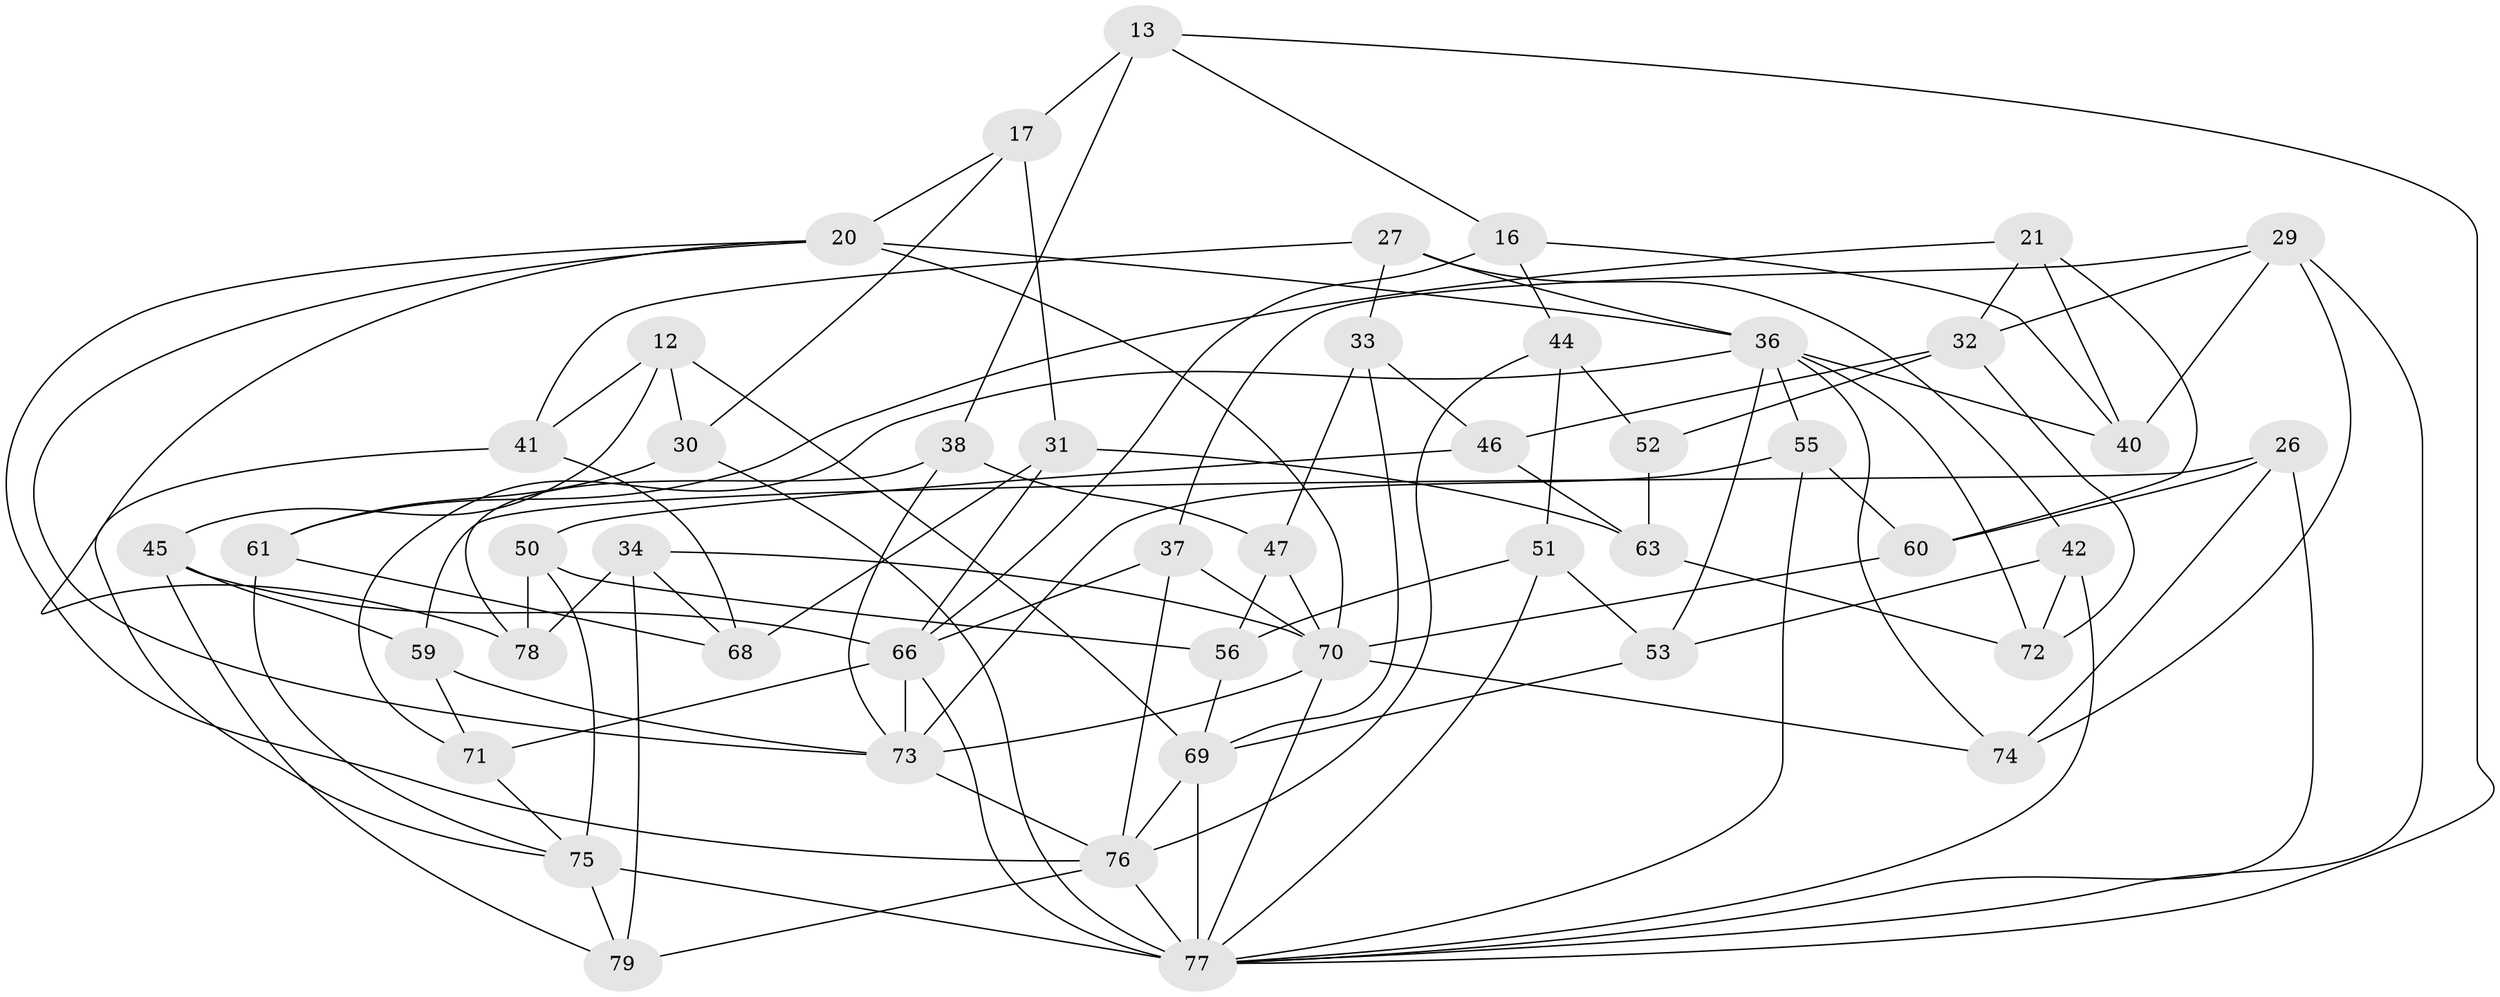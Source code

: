 // original degree distribution, {4: 1.0}
// Generated by graph-tools (version 1.1) at 2025/04/03/04/25 22:04:19]
// undirected, 47 vertices, 110 edges
graph export_dot {
graph [start="1"]
  node [color=gray90,style=filled];
  12;
  13;
  16;
  17;
  20 [super="+14+18"];
  21;
  26;
  27;
  29 [super="+28"];
  30;
  31;
  32 [super="+22"];
  33;
  34;
  36 [super="+25"];
  37;
  38;
  40;
  41;
  42;
  44;
  45;
  46;
  47;
  50;
  51;
  52;
  53;
  55;
  56;
  59;
  60;
  61;
  63;
  66 [super="+2+54"];
  68;
  69 [super="+19+62"];
  70 [super="+67"];
  71;
  72;
  73 [super="+3+10"];
  74;
  75 [super="+39+58"];
  76 [super="+48"];
  77 [super="+65"];
  78;
  79;
  12 -- 30;
  12 -- 45;
  12 -- 41;
  12 -- 69;
  13 -- 38;
  13 -- 17;
  13 -- 16;
  13 -- 77;
  16 -- 40;
  16 -- 44;
  16 -- 66;
  17 -- 30;
  17 -- 31;
  17 -- 20;
  20 -- 76;
  20 -- 73;
  20 -- 78;
  20 -- 36;
  20 -- 70 [weight=3];
  21 -- 61;
  21 -- 40;
  21 -- 60;
  21 -- 32;
  26 -- 60;
  26 -- 59;
  26 -- 74;
  26 -- 77;
  27 -- 33;
  27 -- 36;
  27 -- 42;
  27 -- 41;
  29 -- 77 [weight=2];
  29 -- 74;
  29 -- 37;
  29 -- 32;
  29 -- 40;
  30 -- 61;
  30 -- 77;
  31 -- 63;
  31 -- 68;
  31 -- 66;
  32 -- 46;
  32 -- 52 [weight=2];
  32 -- 72;
  33 -- 46;
  33 -- 47;
  33 -- 69;
  34 -- 78;
  34 -- 79;
  34 -- 68;
  34 -- 70;
  36 -- 40;
  36 -- 71;
  36 -- 53;
  36 -- 55;
  36 -- 72;
  36 -- 74;
  37 -- 70;
  37 -- 66;
  37 -- 76;
  38 -- 47;
  38 -- 73;
  38 -- 78;
  41 -- 68;
  41 -- 75;
  42 -- 53;
  42 -- 72;
  42 -- 77;
  44 -- 51;
  44 -- 52;
  44 -- 76;
  45 -- 59;
  45 -- 79;
  45 -- 66;
  46 -- 50;
  46 -- 63;
  47 -- 56;
  47 -- 70;
  50 -- 56;
  50 -- 78;
  50 -- 75;
  51 -- 56;
  51 -- 53;
  51 -- 77;
  52 -- 63;
  53 -- 69;
  55 -- 73;
  55 -- 60;
  55 -- 77;
  56 -- 69;
  59 -- 71;
  59 -- 73;
  60 -- 70;
  61 -- 68;
  61 -- 75;
  63 -- 72;
  66 -- 71;
  66 -- 73;
  66 -- 77 [weight=2];
  69 -- 77 [weight=5];
  69 -- 76;
  70 -- 73;
  70 -- 77 [weight=3];
  70 -- 74;
  71 -- 75;
  73 -- 76 [weight=2];
  75 -- 79;
  75 -- 77 [weight=5];
  76 -- 79;
  76 -- 77;
}
